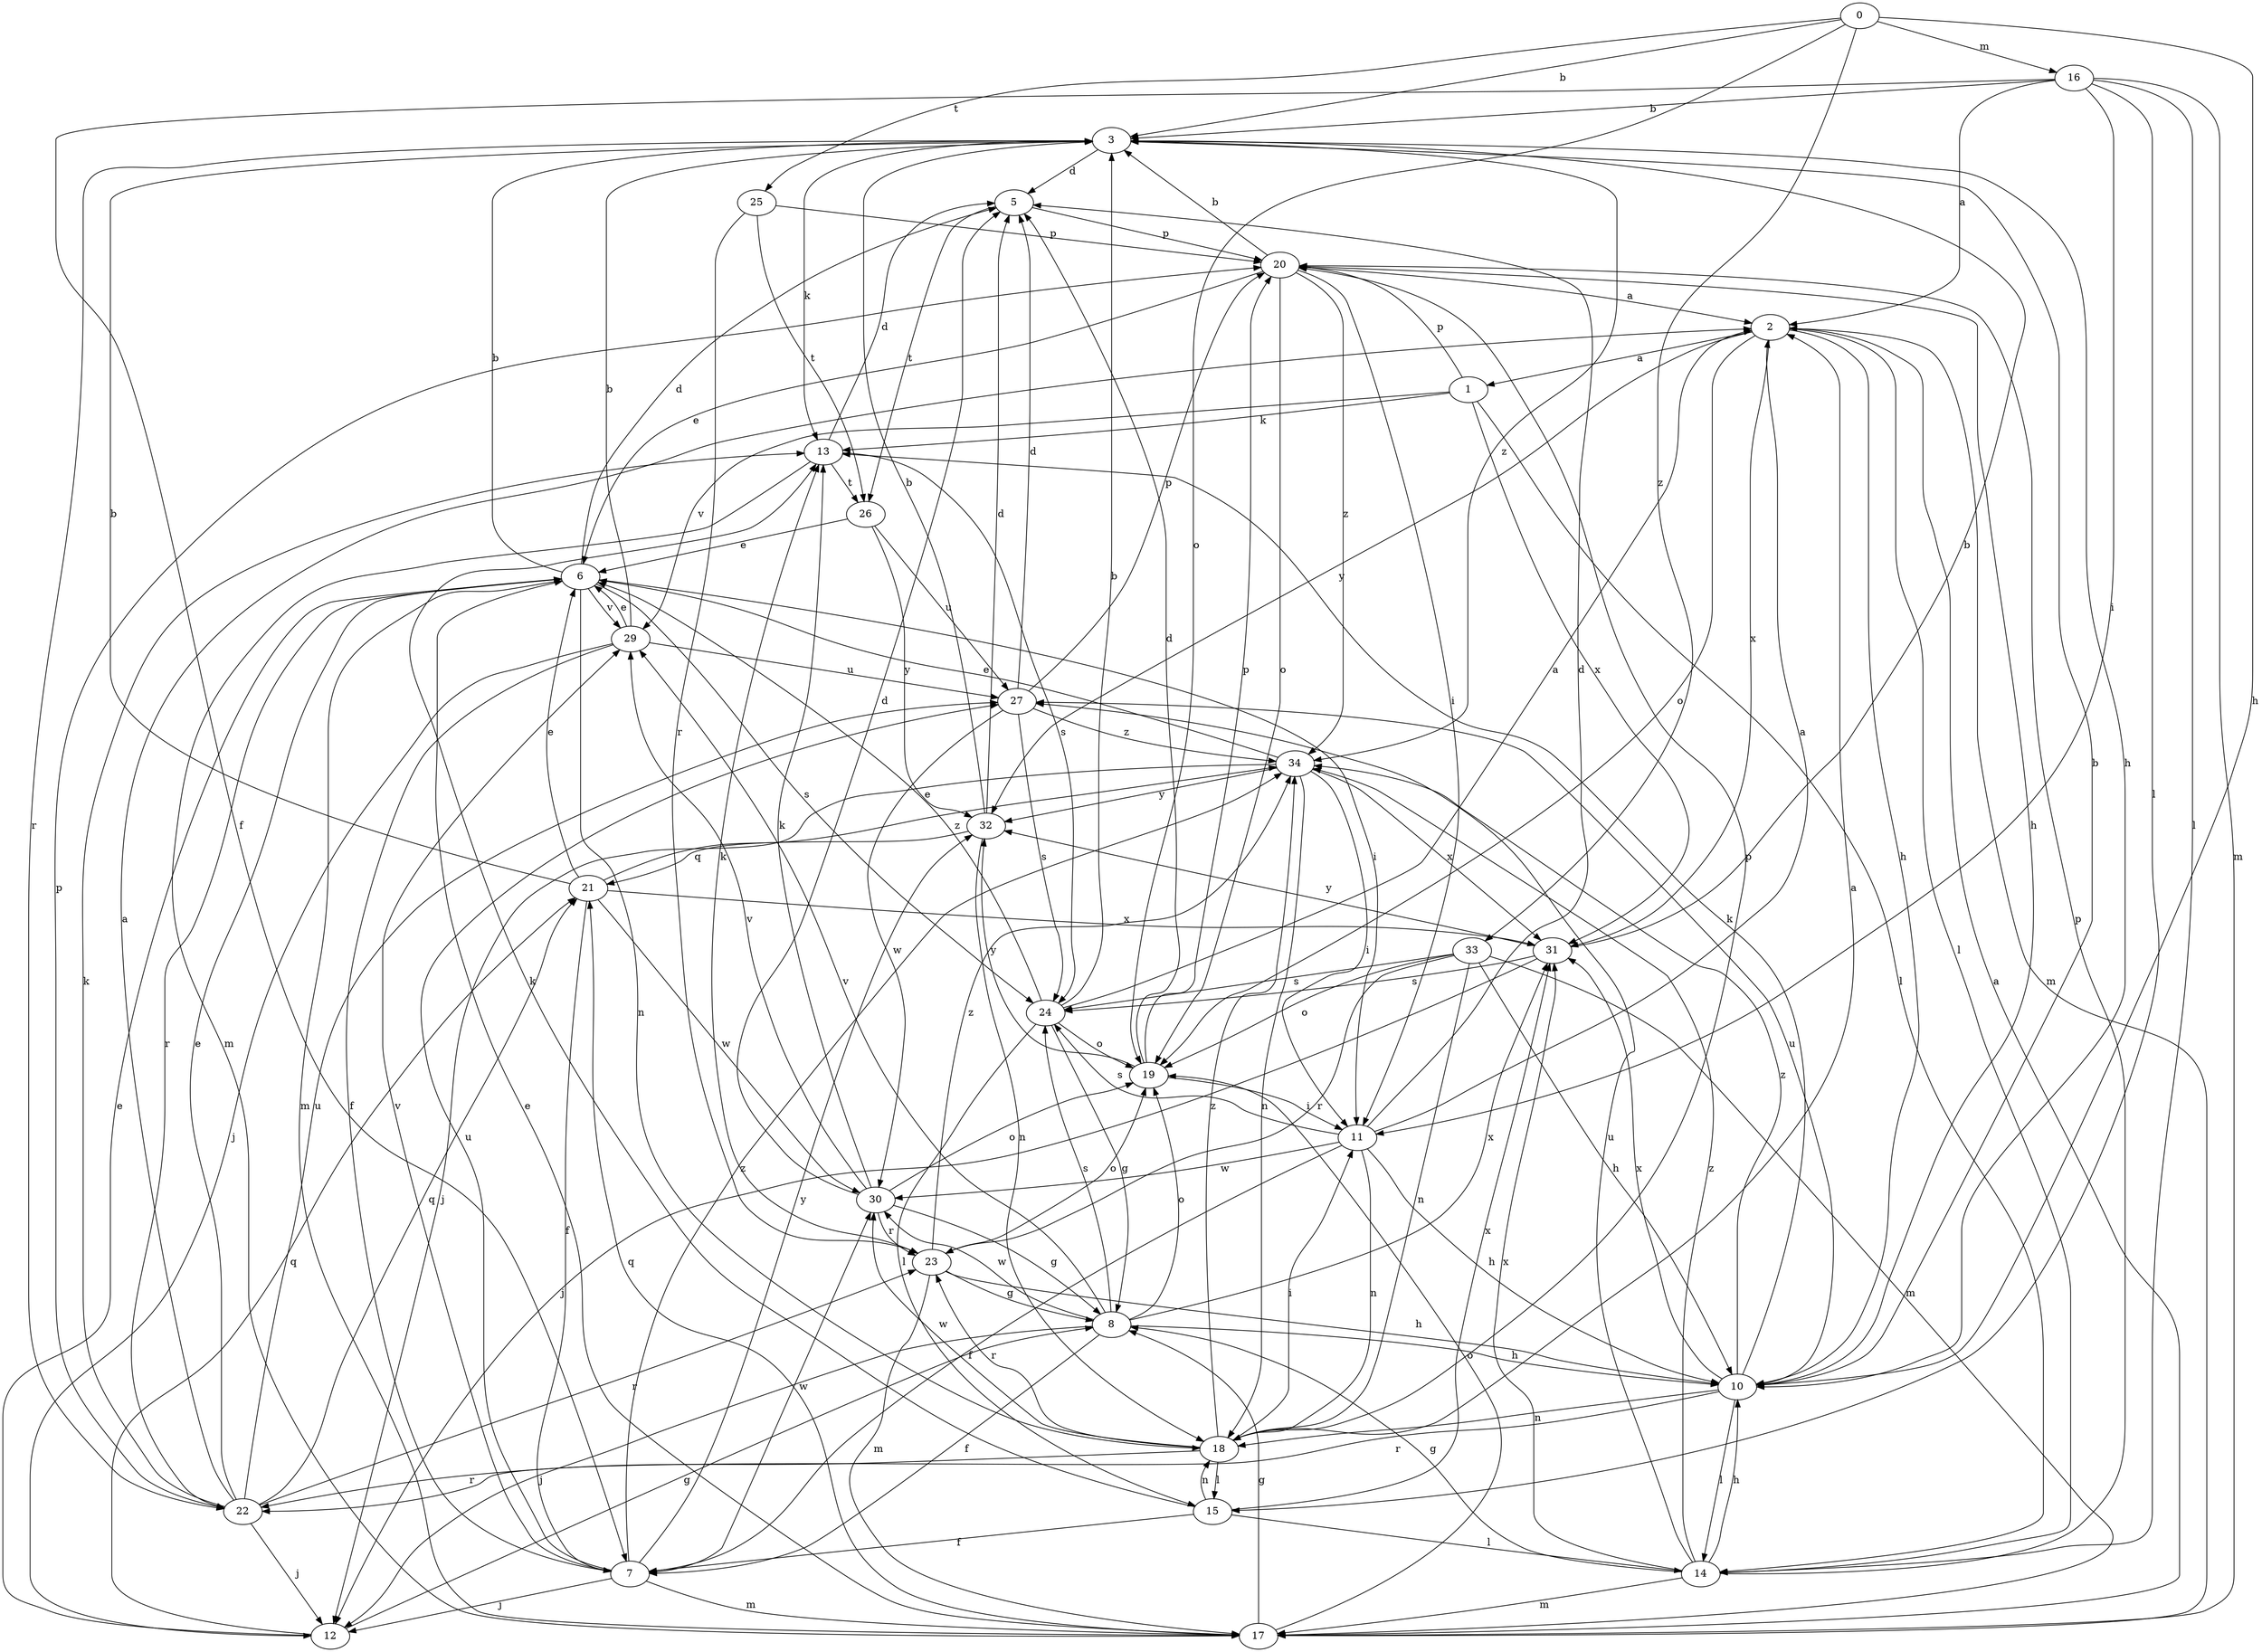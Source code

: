 strict digraph  {
0;
1;
2;
3;
5;
6;
7;
8;
10;
11;
12;
13;
14;
15;
16;
17;
18;
19;
20;
21;
22;
23;
24;
25;
26;
27;
29;
30;
31;
32;
33;
34;
0 -> 3  [label=b];
0 -> 10  [label=h];
0 -> 16  [label=m];
0 -> 19  [label=o];
0 -> 25  [label=t];
0 -> 33  [label=z];
1 -> 13  [label=k];
1 -> 14  [label=l];
1 -> 20  [label=p];
1 -> 29  [label=v];
1 -> 31  [label=x];
2 -> 1  [label=a];
2 -> 10  [label=h];
2 -> 14  [label=l];
2 -> 17  [label=m];
2 -> 19  [label=o];
2 -> 31  [label=x];
2 -> 32  [label=y];
3 -> 5  [label=d];
3 -> 10  [label=h];
3 -> 13  [label=k];
3 -> 22  [label=r];
3 -> 34  [label=z];
5 -> 20  [label=p];
5 -> 26  [label=t];
6 -> 3  [label=b];
6 -> 5  [label=d];
6 -> 11  [label=i];
6 -> 17  [label=m];
6 -> 18  [label=n];
6 -> 22  [label=r];
6 -> 24  [label=s];
6 -> 29  [label=v];
7 -> 12  [label=j];
7 -> 17  [label=m];
7 -> 27  [label=u];
7 -> 29  [label=v];
7 -> 30  [label=w];
7 -> 32  [label=y];
7 -> 34  [label=z];
8 -> 7  [label=f];
8 -> 10  [label=h];
8 -> 12  [label=j];
8 -> 19  [label=o];
8 -> 24  [label=s];
8 -> 29  [label=v];
8 -> 30  [label=w];
8 -> 31  [label=x];
10 -> 3  [label=b];
10 -> 13  [label=k];
10 -> 14  [label=l];
10 -> 18  [label=n];
10 -> 22  [label=r];
10 -> 27  [label=u];
10 -> 31  [label=x];
10 -> 34  [label=z];
11 -> 2  [label=a];
11 -> 5  [label=d];
11 -> 7  [label=f];
11 -> 10  [label=h];
11 -> 18  [label=n];
11 -> 24  [label=s];
11 -> 30  [label=w];
12 -> 6  [label=e];
12 -> 8  [label=g];
12 -> 21  [label=q];
13 -> 5  [label=d];
13 -> 17  [label=m];
13 -> 24  [label=s];
13 -> 26  [label=t];
14 -> 8  [label=g];
14 -> 10  [label=h];
14 -> 17  [label=m];
14 -> 20  [label=p];
14 -> 27  [label=u];
14 -> 31  [label=x];
14 -> 34  [label=z];
15 -> 7  [label=f];
15 -> 13  [label=k];
15 -> 14  [label=l];
15 -> 18  [label=n];
15 -> 31  [label=x];
16 -> 2  [label=a];
16 -> 3  [label=b];
16 -> 7  [label=f];
16 -> 11  [label=i];
16 -> 14  [label=l];
16 -> 15  [label=l];
16 -> 17  [label=m];
17 -> 2  [label=a];
17 -> 6  [label=e];
17 -> 8  [label=g];
17 -> 19  [label=o];
17 -> 21  [label=q];
18 -> 2  [label=a];
18 -> 11  [label=i];
18 -> 15  [label=l];
18 -> 20  [label=p];
18 -> 22  [label=r];
18 -> 23  [label=r];
18 -> 30  [label=w];
18 -> 34  [label=z];
19 -> 5  [label=d];
19 -> 11  [label=i];
19 -> 20  [label=p];
19 -> 32  [label=y];
20 -> 2  [label=a];
20 -> 3  [label=b];
20 -> 6  [label=e];
20 -> 10  [label=h];
20 -> 11  [label=i];
20 -> 19  [label=o];
20 -> 34  [label=z];
21 -> 3  [label=b];
21 -> 6  [label=e];
21 -> 7  [label=f];
21 -> 30  [label=w];
21 -> 31  [label=x];
21 -> 34  [label=z];
22 -> 2  [label=a];
22 -> 6  [label=e];
22 -> 12  [label=j];
22 -> 13  [label=k];
22 -> 20  [label=p];
22 -> 21  [label=q];
22 -> 23  [label=r];
22 -> 27  [label=u];
23 -> 8  [label=g];
23 -> 10  [label=h];
23 -> 13  [label=k];
23 -> 17  [label=m];
23 -> 19  [label=o];
23 -> 34  [label=z];
24 -> 2  [label=a];
24 -> 3  [label=b];
24 -> 6  [label=e];
24 -> 8  [label=g];
24 -> 15  [label=l];
24 -> 19  [label=o];
25 -> 20  [label=p];
25 -> 23  [label=r];
25 -> 26  [label=t];
26 -> 6  [label=e];
26 -> 27  [label=u];
26 -> 32  [label=y];
27 -> 5  [label=d];
27 -> 20  [label=p];
27 -> 24  [label=s];
27 -> 30  [label=w];
27 -> 34  [label=z];
29 -> 3  [label=b];
29 -> 6  [label=e];
29 -> 7  [label=f];
29 -> 12  [label=j];
29 -> 27  [label=u];
30 -> 5  [label=d];
30 -> 8  [label=g];
30 -> 13  [label=k];
30 -> 19  [label=o];
30 -> 23  [label=r];
30 -> 29  [label=v];
31 -> 3  [label=b];
31 -> 12  [label=j];
31 -> 24  [label=s];
31 -> 32  [label=y];
32 -> 3  [label=b];
32 -> 5  [label=d];
32 -> 18  [label=n];
32 -> 21  [label=q];
33 -> 10  [label=h];
33 -> 17  [label=m];
33 -> 18  [label=n];
33 -> 19  [label=o];
33 -> 23  [label=r];
33 -> 24  [label=s];
34 -> 6  [label=e];
34 -> 11  [label=i];
34 -> 12  [label=j];
34 -> 18  [label=n];
34 -> 31  [label=x];
34 -> 32  [label=y];
}
